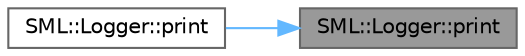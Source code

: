 digraph "SML::Logger::print"
{
 // LATEX_PDF_SIZE
  bgcolor="transparent";
  edge [fontname=Helvetica,fontsize=10,labelfontname=Helvetica,labelfontsize=10];
  node [fontname=Helvetica,fontsize=10,shape=box,height=0.2,width=0.4];
  rankdir="RL";
  Node1 [id="Node000001",label="SML::Logger::print",height=0.2,width=0.4,color="gray40", fillcolor="grey60", style="filled", fontcolor="black",tooltip="Print constant C-string."];
  Node1 -> Node2 [id="edge1_Node000001_Node000002",dir="back",color="steelblue1",style="solid",tooltip=" "];
  Node2 [id="Node000002",label="SML::Logger::print",height=0.2,width=0.4,color="grey40", fillcolor="white", style="filled",URL="$class_s_m_l_1_1_logger.html#a0920e5428b16013e5010d66e3599f06f",tooltip="Print constant C-string."];
}
